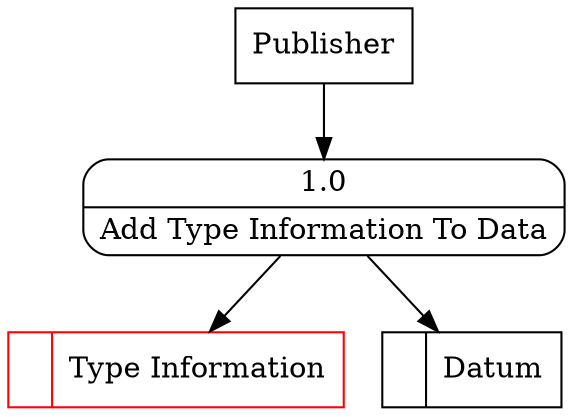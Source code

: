 digraph dfd2{ 
node[shape=record]
200 [label="<f0>  |<f1> Type Information " color=red];
201 [label="<f0>  |<f1> Datum " ];
202 [label="Publisher" shape=box];
203 [label="{<f0> 1.0|<f1> Add Type Information To Data }" shape=Mrecord];
202 -> 203
203 -> 200
203 -> 201
}